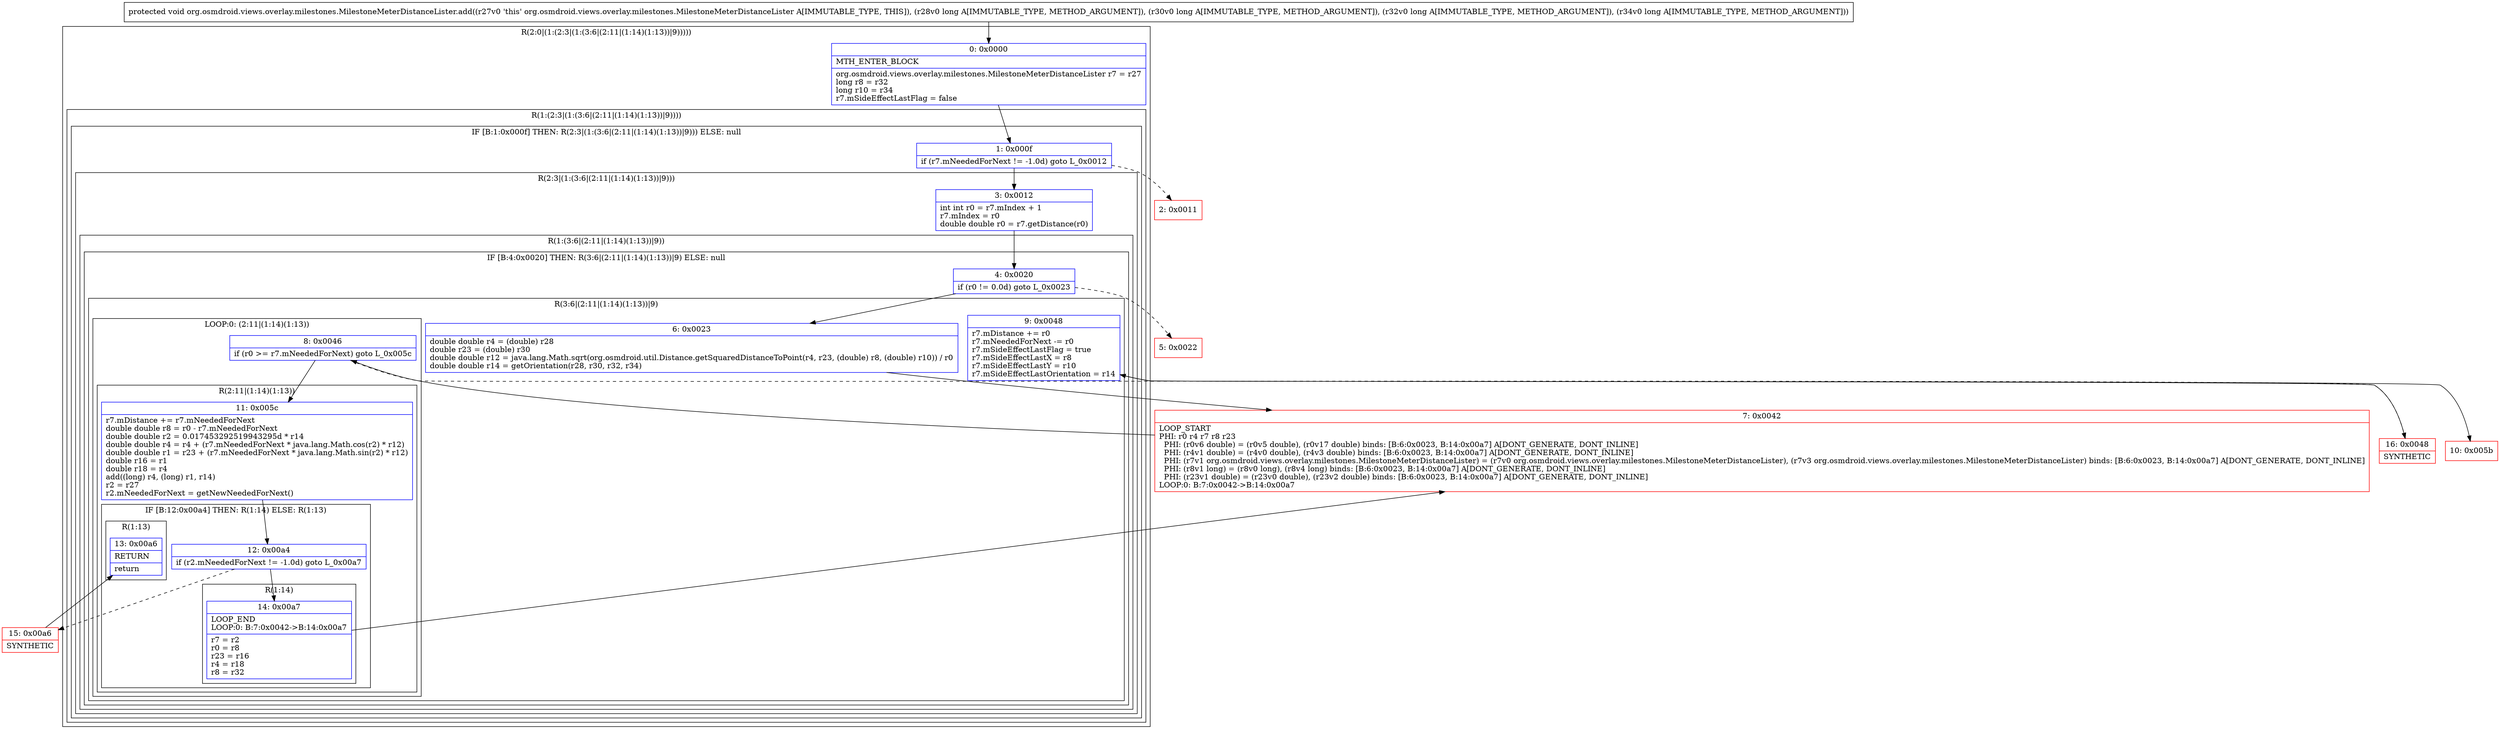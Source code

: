 digraph "CFG fororg.osmdroid.views.overlay.milestones.MilestoneMeterDistanceLister.add(JJJJ)V" {
subgraph cluster_Region_719873716 {
label = "R(2:0|(1:(2:3|(1:(3:6|(2:11|(1:14)(1:13))|9)))))";
node [shape=record,color=blue];
Node_0 [shape=record,label="{0\:\ 0x0000|MTH_ENTER_BLOCK\l|org.osmdroid.views.overlay.milestones.MilestoneMeterDistanceLister r7 = r27\llong r8 = r32\llong r10 = r34\lr7.mSideEffectLastFlag = false\l}"];
subgraph cluster_Region_1709440454 {
label = "R(1:(2:3|(1:(3:6|(2:11|(1:14)(1:13))|9))))";
node [shape=record,color=blue];
subgraph cluster_IfRegion_1913333284 {
label = "IF [B:1:0x000f] THEN: R(2:3|(1:(3:6|(2:11|(1:14)(1:13))|9))) ELSE: null";
node [shape=record,color=blue];
Node_1 [shape=record,label="{1\:\ 0x000f|if (r7.mNeededForNext != \-1.0d) goto L_0x0012\l}"];
subgraph cluster_Region_1666322006 {
label = "R(2:3|(1:(3:6|(2:11|(1:14)(1:13))|9)))";
node [shape=record,color=blue];
Node_3 [shape=record,label="{3\:\ 0x0012|int int r0 = r7.mIndex + 1\lr7.mIndex = r0\ldouble double r0 = r7.getDistance(r0)\l}"];
subgraph cluster_Region_1380214489 {
label = "R(1:(3:6|(2:11|(1:14)(1:13))|9))";
node [shape=record,color=blue];
subgraph cluster_IfRegion_2114255161 {
label = "IF [B:4:0x0020] THEN: R(3:6|(2:11|(1:14)(1:13))|9) ELSE: null";
node [shape=record,color=blue];
Node_4 [shape=record,label="{4\:\ 0x0020|if (r0 != 0.0d) goto L_0x0023\l}"];
subgraph cluster_Region_223831675 {
label = "R(3:6|(2:11|(1:14)(1:13))|9)";
node [shape=record,color=blue];
Node_6 [shape=record,label="{6\:\ 0x0023|double double r4 = (double) r28\ldouble r23 = (double) r30\ldouble double r12 = java.lang.Math.sqrt(org.osmdroid.util.Distance.getSquaredDistanceToPoint(r4, r23, (double) r8, (double) r10)) \/ r0\ldouble double r14 = getOrientation(r28, r30, r32, r34)\l}"];
subgraph cluster_LoopRegion_182847822 {
label = "LOOP:0: (2:11|(1:14)(1:13))";
node [shape=record,color=blue];
Node_8 [shape=record,label="{8\:\ 0x0046|if (r0 \>= r7.mNeededForNext) goto L_0x005c\l}"];
subgraph cluster_Region_642145937 {
label = "R(2:11|(1:14)(1:13))";
node [shape=record,color=blue];
Node_11 [shape=record,label="{11\:\ 0x005c|r7.mDistance += r7.mNeededForNext\ldouble double r8 = r0 \- r7.mNeededForNext\ldouble double r2 = 0.017453292519943295d * r14\ldouble double r4 = r4 + (r7.mNeededForNext * java.lang.Math.cos(r2) * r12)\ldouble double r1 = r23 + (r7.mNeededForNext * java.lang.Math.sin(r2) * r12)\ldouble r16 = r1\ldouble r18 = r4\ladd((long) r4, (long) r1, r14)\lr2 = r27\lr2.mNeededForNext = getNewNeededForNext()\l}"];
subgraph cluster_IfRegion_24579246 {
label = "IF [B:12:0x00a4] THEN: R(1:14) ELSE: R(1:13)";
node [shape=record,color=blue];
Node_12 [shape=record,label="{12\:\ 0x00a4|if (r2.mNeededForNext != \-1.0d) goto L_0x00a7\l}"];
subgraph cluster_Region_2082079433 {
label = "R(1:14)";
node [shape=record,color=blue];
Node_14 [shape=record,label="{14\:\ 0x00a7|LOOP_END\lLOOP:0: B:7:0x0042\-\>B:14:0x00a7\l|r7 = r2\lr0 = r8\lr23 = r16\lr4 = r18\lr8 = r32\l}"];
}
subgraph cluster_Region_976557183 {
label = "R(1:13)";
node [shape=record,color=blue];
Node_13 [shape=record,label="{13\:\ 0x00a6|RETURN\l|return\l}"];
}
}
}
}
Node_9 [shape=record,label="{9\:\ 0x0048|r7.mDistance += r0\lr7.mNeededForNext \-= r0\lr7.mSideEffectLastFlag = true\lr7.mSideEffectLastX = r8\lr7.mSideEffectLastY = r10\lr7.mSideEffectLastOrientation = r14\l}"];
}
}
}
}
}
}
}
Node_2 [shape=record,color=red,label="{2\:\ 0x0011}"];
Node_5 [shape=record,color=red,label="{5\:\ 0x0022}"];
Node_7 [shape=record,color=red,label="{7\:\ 0x0042|LOOP_START\lPHI: r0 r4 r7 r8 r23 \l  PHI: (r0v6 double) = (r0v5 double), (r0v17 double) binds: [B:6:0x0023, B:14:0x00a7] A[DONT_GENERATE, DONT_INLINE]\l  PHI: (r4v1 double) = (r4v0 double), (r4v3 double) binds: [B:6:0x0023, B:14:0x00a7] A[DONT_GENERATE, DONT_INLINE]\l  PHI: (r7v1 org.osmdroid.views.overlay.milestones.MilestoneMeterDistanceLister) = (r7v0 org.osmdroid.views.overlay.milestones.MilestoneMeterDistanceLister), (r7v3 org.osmdroid.views.overlay.milestones.MilestoneMeterDistanceLister) binds: [B:6:0x0023, B:14:0x00a7] A[DONT_GENERATE, DONT_INLINE]\l  PHI: (r8v1 long) = (r8v0 long), (r8v4 long) binds: [B:6:0x0023, B:14:0x00a7] A[DONT_GENERATE, DONT_INLINE]\l  PHI: (r23v1 double) = (r23v0 double), (r23v2 double) binds: [B:6:0x0023, B:14:0x00a7] A[DONT_GENERATE, DONT_INLINE]\lLOOP:0: B:7:0x0042\-\>B:14:0x00a7\l}"];
Node_10 [shape=record,color=red,label="{10\:\ 0x005b}"];
Node_15 [shape=record,color=red,label="{15\:\ 0x00a6|SYNTHETIC\l}"];
Node_16 [shape=record,color=red,label="{16\:\ 0x0048|SYNTHETIC\l}"];
MethodNode[shape=record,label="{protected void org.osmdroid.views.overlay.milestones.MilestoneMeterDistanceLister.add((r27v0 'this' org.osmdroid.views.overlay.milestones.MilestoneMeterDistanceLister A[IMMUTABLE_TYPE, THIS]), (r28v0 long A[IMMUTABLE_TYPE, METHOD_ARGUMENT]), (r30v0 long A[IMMUTABLE_TYPE, METHOD_ARGUMENT]), (r32v0 long A[IMMUTABLE_TYPE, METHOD_ARGUMENT]), (r34v0 long A[IMMUTABLE_TYPE, METHOD_ARGUMENT])) }"];
MethodNode -> Node_0;
Node_0 -> Node_1;
Node_1 -> Node_2[style=dashed];
Node_1 -> Node_3;
Node_3 -> Node_4;
Node_4 -> Node_5[style=dashed];
Node_4 -> Node_6;
Node_6 -> Node_7;
Node_8 -> Node_11;
Node_8 -> Node_16[style=dashed];
Node_11 -> Node_12;
Node_12 -> Node_14;
Node_12 -> Node_15[style=dashed];
Node_14 -> Node_7;
Node_9 -> Node_10;
Node_7 -> Node_8;
Node_15 -> Node_13;
Node_16 -> Node_9;
}

